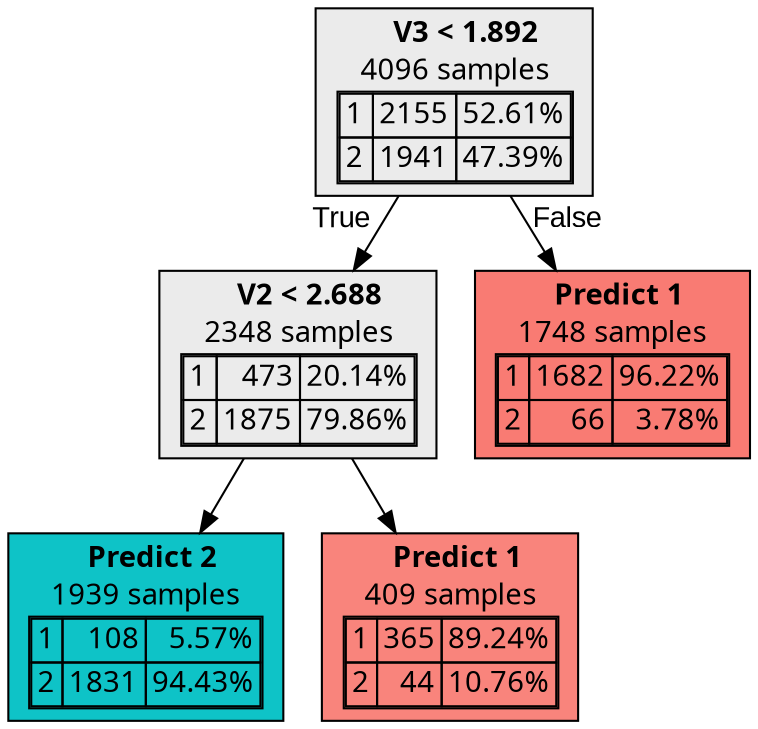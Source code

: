 digraph {
    1 [label=<  <TABLE BORDER="0" CELLPADDING="0">
      <TR>
    <TD>
      <B> V3 &lt; 1.892</B>
    </TD>
  </TR>

    <TR>
      <TD>4096 samples</TD>
    </TR>
    <TR>
  <TD>
    <TABLE CELLSPACING="0">
        <TR class="highlighted">
    <TD ALIGN="LEFT">1</TD>
    <TD ALIGN="RIGHT">2155</TD>
    <TD ALIGN="RIGHT">52.61%</TD>
  </TR>
  <TR >
    <TD ALIGN="LEFT">2</TD>
    <TD ALIGN="RIGHT">1941</TD>
    <TD ALIGN="RIGHT">47.39%</TD>
  </TR>

    </TABLE>
  </TD>
</TR>

  </TABLE>
>,fillcolor="#EBEBEB",shape=box,fontname="bold arial",style="filled"];
    1 -> 2 [labeldistance=2.5, labelangle=45, headlabel="True",fontname="arial"];
    1 -> 5 [labeldistance=2.5, labelangle=-45, headlabel="False",fontname="arial"];
    2 [label=<  <TABLE BORDER="0" CELLPADDING="0">
      <TR>
    <TD>
      <B> V2 &lt; 2.688</B>
    </TD>
  </TR>

    <TR>
      <TD>2348 samples</TD>
    </TR>
    <TR>
  <TD>
    <TABLE CELLSPACING="0">
        <TR >
    <TD ALIGN="LEFT">1</TD>
    <TD ALIGN="RIGHT">473</TD>
    <TD ALIGN="RIGHT">20.14%</TD>
  </TR>
  <TR class="highlighted">
    <TD ALIGN="LEFT">2</TD>
    <TD ALIGN="RIGHT">1875</TD>
    <TD ALIGN="RIGHT">79.86%</TD>
  </TR>

    </TABLE>
  </TD>
</TR>

  </TABLE>
>,fillcolor="#EBEBEB",shape=box,fontname="bold arial",style="filled"];
    2 -> 3;
    2 -> 4;
    3 [label=<  <TABLE BORDER="0" CELLPADDING="0">
      <TR>
    <TD>
      <B>Predict 2</B>
    </TD>
  </TR>

    <TR>
      <TD>1939 samples</TD>
    </TR>
    <TR>
  <TD>
    <TABLE CELLSPACING="0">
        <TR >
    <TD ALIGN="LEFT">1</TD>
    <TD ALIGN="RIGHT">108</TD>
    <TD ALIGN="RIGHT">5.57%</TD>
  </TR>
  <TR class="highlighted">
    <TD ALIGN="LEFT">2</TD>
    <TD ALIGN="RIGHT">1831</TD>
    <TD ALIGN="RIGHT">94.43%</TD>
  </TR>

    </TABLE>
  </TD>
</TR>

  </TABLE>
>,fillcolor="#00BFC4f1",shape=box,fontname="bold arial",style="filled",color=black];
    4 [label=<  <TABLE BORDER="0" CELLPADDING="0">
      <TR>
    <TD>
      <B>Predict 1</B>
    </TD>
  </TR>

    <TR>
      <TD>409 samples</TD>
    </TR>
    <TR>
  <TD>
    <TABLE CELLSPACING="0">
        <TR class="highlighted">
    <TD ALIGN="LEFT">1</TD>
    <TD ALIGN="RIGHT">365</TD>
    <TD ALIGN="RIGHT">89.24%</TD>
  </TR>
  <TR >
    <TD ALIGN="LEFT">2</TD>
    <TD ALIGN="RIGHT">44</TD>
    <TD ALIGN="RIGHT">10.76%</TD>
  </TR>

    </TABLE>
  </TD>
</TR>

  </TABLE>
>,fillcolor="#F8766De4",shape=box,fontname="bold arial",style="filled",color=black];
    5 [label=<  <TABLE BORDER="0" CELLPADDING="0">
      <TR>
    <TD>
      <B>Predict 1</B>
    </TD>
  </TR>

    <TR>
      <TD>1748 samples</TD>
    </TR>
    <TR>
  <TD>
    <TABLE CELLSPACING="0">
        <TR class="highlighted">
    <TD ALIGN="LEFT">1</TD>
    <TD ALIGN="RIGHT">1682</TD>
    <TD ALIGN="RIGHT">96.22%</TD>
  </TR>
  <TR >
    <TD ALIGN="LEFT">2</TD>
    <TD ALIGN="RIGHT">66</TD>
    <TD ALIGN="RIGHT">3.78%</TD>
  </TR>

    </TABLE>
  </TD>
</TR>

  </TABLE>
>,fillcolor="#F8766Df5",shape=box,fontname="bold arial",style="filled",color=black];
}
